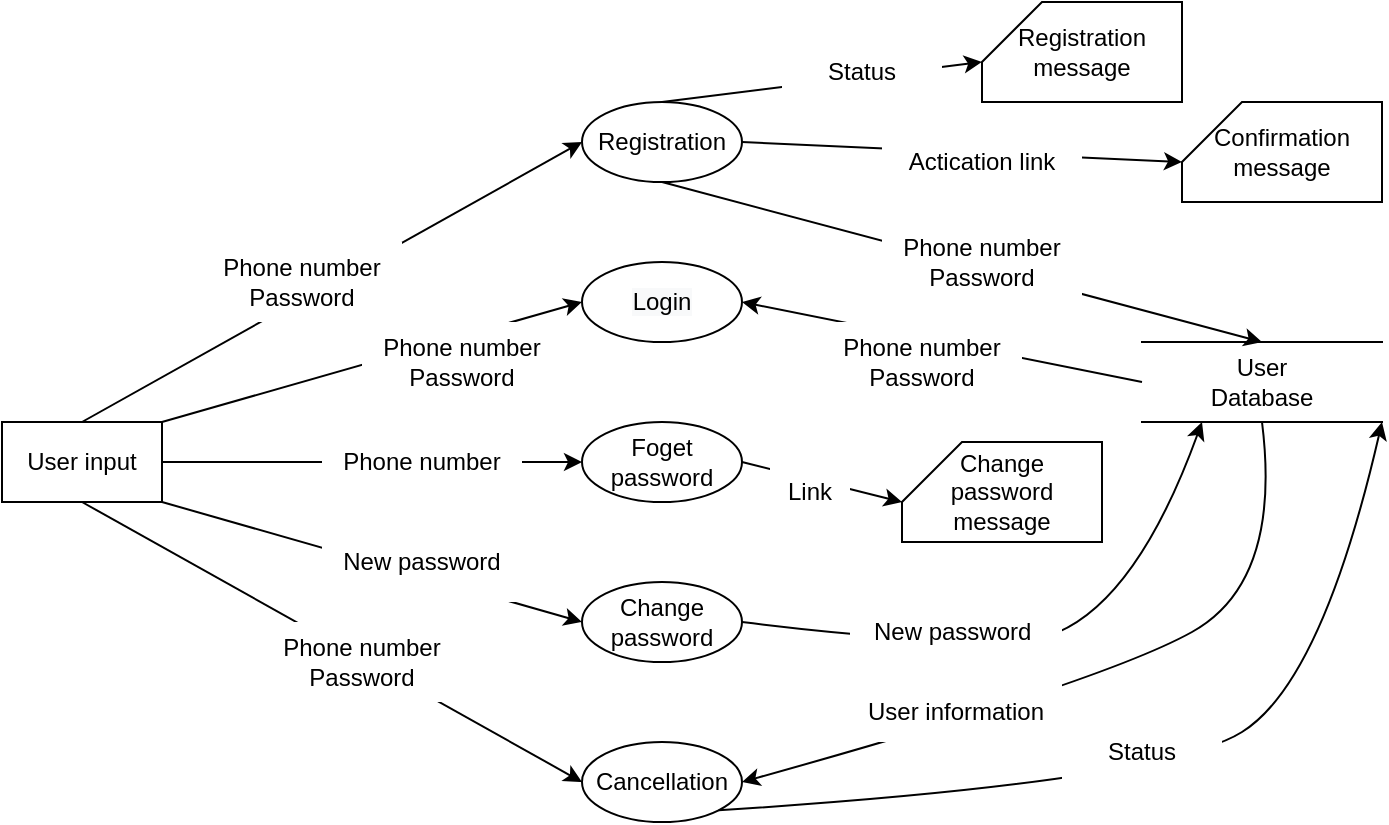 <mxfile version="16.5.6" type="device"><diagram id="ZYKYPTUtArtAIpvviir9" name="Page-1"><mxGraphModel dx="1038" dy="556" grid="1" gridSize="10" guides="1" tooltips="1" connect="1" arrows="1" fold="1" page="1" pageScale="1" pageWidth="827" pageHeight="1169" math="0" shadow="0"><root><mxCell id="0"/><mxCell id="1" parent="0"/><mxCell id="-BIoMh3MntZy6DF1cMNS-1" value="User input" style="rounded=0;whiteSpace=wrap;html=1;" vertex="1" parent="1"><mxGeometry x="30" y="280" width="80" height="40" as="geometry"/></mxCell><mxCell id="-BIoMh3MntZy6DF1cMNS-2" value="Registration" style="ellipse;whiteSpace=wrap;html=1;" vertex="1" parent="1"><mxGeometry x="320" y="120" width="80" height="40" as="geometry"/></mxCell><mxCell id="-BIoMh3MntZy6DF1cMNS-4" value="&#10;&#10;&lt;span style=&quot;color: rgb(0, 0, 0); font-family: helvetica; font-size: 12px; font-style: normal; font-weight: 400; letter-spacing: normal; text-align: center; text-indent: 0px; text-transform: none; word-spacing: 0px; background-color: rgb(248, 249, 250); display: inline; float: none;&quot;&gt;Login&lt;/span&gt;&#10;&#10;" style="ellipse;whiteSpace=wrap;html=1;" vertex="1" parent="1"><mxGeometry x="320" y="200" width="80" height="40" as="geometry"/></mxCell><mxCell id="-BIoMh3MntZy6DF1cMNS-5" value="Foget password" style="ellipse;whiteSpace=wrap;html=1;" vertex="1" parent="1"><mxGeometry x="320" y="280" width="80" height="40" as="geometry"/></mxCell><mxCell id="-BIoMh3MntZy6DF1cMNS-6" value="Change password" style="ellipse;whiteSpace=wrap;html=1;" vertex="1" parent="1"><mxGeometry x="320" y="360" width="80" height="40" as="geometry"/></mxCell><mxCell id="-BIoMh3MntZy6DF1cMNS-7" value="Cancellation" style="ellipse;whiteSpace=wrap;html=1;" vertex="1" parent="1"><mxGeometry x="320" y="440" width="80" height="40" as="geometry"/></mxCell><mxCell id="-BIoMh3MntZy6DF1cMNS-10" value="" style="endArrow=classic;html=1;rounded=0;entryX=0;entryY=0.5;entryDx=0;entryDy=0;exitX=0.5;exitY=0;exitDx=0;exitDy=0;" edge="1" parent="1" source="-BIoMh3MntZy6DF1cMNS-1" target="-BIoMh3MntZy6DF1cMNS-2"><mxGeometry relative="1" as="geometry"><mxPoint x="130" y="190" as="sourcePoint"/><mxPoint x="230" y="190" as="targetPoint"/></mxGeometry></mxCell><mxCell id="-BIoMh3MntZy6DF1cMNS-12" value="" style="endArrow=classic;html=1;rounded=0;entryX=0;entryY=0.5;entryDx=0;entryDy=0;exitX=1;exitY=0;exitDx=0;exitDy=0;" edge="1" parent="1" source="-BIoMh3MntZy6DF1cMNS-1" target="-BIoMh3MntZy6DF1cMNS-4"><mxGeometry relative="1" as="geometry"><mxPoint x="160" y="240" as="sourcePoint"/><mxPoint x="360" y="140" as="targetPoint"/></mxGeometry></mxCell><mxCell id="-BIoMh3MntZy6DF1cMNS-13" value="" style="endArrow=classic;html=1;rounded=0;entryX=0;entryY=0.5;entryDx=0;entryDy=0;exitX=1;exitY=0.5;exitDx=0;exitDy=0;" edge="1" parent="1" source="-BIoMh3MntZy6DF1cMNS-1" target="-BIoMh3MntZy6DF1cMNS-5"><mxGeometry relative="1" as="geometry"><mxPoint x="160" y="260" as="sourcePoint"/><mxPoint x="320" y="240" as="targetPoint"/></mxGeometry></mxCell><mxCell id="-BIoMh3MntZy6DF1cMNS-14" value="" style="endArrow=classic;html=1;rounded=0;entryX=0;entryY=0.5;entryDx=0;entryDy=0;exitX=1;exitY=1;exitDx=0;exitDy=0;" edge="1" parent="1" source="-BIoMh3MntZy6DF1cMNS-1" target="-BIoMh3MntZy6DF1cMNS-6"><mxGeometry relative="1" as="geometry"><mxPoint x="160" y="320" as="sourcePoint"/><mxPoint x="320" y="260" as="targetPoint"/></mxGeometry></mxCell><mxCell id="-BIoMh3MntZy6DF1cMNS-15" value="" style="endArrow=classic;html=1;rounded=0;entryX=0;entryY=0.5;entryDx=0;entryDy=0;exitX=0.5;exitY=1;exitDx=0;exitDy=0;" edge="1" parent="1" source="-BIoMh3MntZy6DF1cMNS-1" target="-BIoMh3MntZy6DF1cMNS-7"><mxGeometry relative="1" as="geometry"><mxPoint x="120" y="320" as="sourcePoint"/><mxPoint x="320" y="180" as="targetPoint"/></mxGeometry></mxCell><mxCell id="-BIoMh3MntZy6DF1cMNS-16" value="Phone number&lt;br&gt;Password" style="rounded=0;whiteSpace=wrap;html=1;strokeColor=none;fillColor=default;" vertex="1" parent="1"><mxGeometry x="130" y="190" width="100" height="40" as="geometry"/></mxCell><mxCell id="-BIoMh3MntZy6DF1cMNS-19" value="Phone number&lt;br&gt;Password" style="rounded=0;whiteSpace=wrap;html=1;strokeColor=none;fillColor=default;" vertex="1" parent="1"><mxGeometry x="210" y="230" width="100" height="40" as="geometry"/></mxCell><mxCell id="-BIoMh3MntZy6DF1cMNS-20" value="Phone number" style="rounded=0;whiteSpace=wrap;html=1;strokeColor=none;fillColor=default;" vertex="1" parent="1"><mxGeometry x="190" y="280" width="100" height="40" as="geometry"/></mxCell><mxCell id="-BIoMh3MntZy6DF1cMNS-21" value="New password" style="rounded=0;whiteSpace=wrap;html=1;strokeColor=none;fillColor=default;" vertex="1" parent="1"><mxGeometry x="190" y="330" width="100" height="40" as="geometry"/></mxCell><mxCell id="-BIoMh3MntZy6DF1cMNS-22" value="Phone number&lt;br&gt;Password" style="rounded=0;whiteSpace=wrap;html=1;strokeColor=none;fillColor=default;" vertex="1" parent="1"><mxGeometry x="160" y="380" width="100" height="40" as="geometry"/></mxCell><mxCell id="-BIoMh3MntZy6DF1cMNS-23" value="Registration message" style="shape=card;whiteSpace=wrap;html=1;strokeColor=default;fillColor=default;" vertex="1" parent="1"><mxGeometry x="520" y="70" width="100" height="50" as="geometry"/></mxCell><mxCell id="-BIoMh3MntZy6DF1cMNS-24" value="Confirmation message" style="shape=card;whiteSpace=wrap;html=1;strokeColor=default;fillColor=default;" vertex="1" parent="1"><mxGeometry x="620" y="120" width="100" height="50" as="geometry"/></mxCell><mxCell id="-BIoMh3MntZy6DF1cMNS-25" value="User&lt;br&gt;Database" style="shape=partialRectangle;whiteSpace=wrap;html=1;left=0;right=0;fillColor=none;strokeColor=default;" vertex="1" parent="1"><mxGeometry x="600" y="240" width="120" height="40" as="geometry"/></mxCell><mxCell id="-BIoMh3MntZy6DF1cMNS-26" value="" style="endArrow=classic;html=1;rounded=0;entryX=0;entryY=0;entryDx=0;entryDy=30;entryPerimeter=0;exitX=0.5;exitY=0;exitDx=0;exitDy=0;" edge="1" parent="1" source="-BIoMh3MntZy6DF1cMNS-2" target="-BIoMh3MntZy6DF1cMNS-23"><mxGeometry relative="1" as="geometry"><mxPoint x="420" y="60" as="sourcePoint"/><mxPoint x="610" y="-20" as="targetPoint"/></mxGeometry></mxCell><mxCell id="-BIoMh3MntZy6DF1cMNS-27" value="" style="endArrow=classic;html=1;rounded=0;entryX=0;entryY=0;entryDx=0;entryDy=30;entryPerimeter=0;exitX=1;exitY=0.5;exitDx=0;exitDy=0;" edge="1" parent="1" source="-BIoMh3MntZy6DF1cMNS-2" target="-BIoMh3MntZy6DF1cMNS-24"><mxGeometry relative="1" as="geometry"><mxPoint x="430" y="160" as="sourcePoint"/><mxPoint x="560" y="120" as="targetPoint"/></mxGeometry></mxCell><mxCell id="-BIoMh3MntZy6DF1cMNS-28" value="" style="endArrow=classic;html=1;rounded=0;entryX=0.5;entryY=0;entryDx=0;entryDy=0;exitX=0.5;exitY=1;exitDx=0;exitDy=0;" edge="1" parent="1" source="-BIoMh3MntZy6DF1cMNS-2" target="-BIoMh3MntZy6DF1cMNS-25"><mxGeometry relative="1" as="geometry"><mxPoint x="400" y="170" as="sourcePoint"/><mxPoint x="620" y="180" as="targetPoint"/></mxGeometry></mxCell><mxCell id="-BIoMh3MntZy6DF1cMNS-29" value="" style="endArrow=classic;html=1;rounded=0;entryX=1;entryY=0.5;entryDx=0;entryDy=0;exitX=0;exitY=0.5;exitDx=0;exitDy=0;" edge="1" parent="1" source="-BIoMh3MntZy6DF1cMNS-25" target="-BIoMh3MntZy6DF1cMNS-4"><mxGeometry relative="1" as="geometry"><mxPoint x="490" y="310" as="sourcePoint"/><mxPoint x="790" y="390" as="targetPoint"/></mxGeometry></mxCell><mxCell id="-BIoMh3MntZy6DF1cMNS-32" value="Change &lt;br&gt;password&lt;br&gt;message" style="shape=card;whiteSpace=wrap;html=1;strokeColor=default;fillColor=default;" vertex="1" parent="1"><mxGeometry x="480" y="290" width="100" height="50" as="geometry"/></mxCell><mxCell id="-BIoMh3MntZy6DF1cMNS-33" value="" style="endArrow=classic;html=1;rounded=0;entryX=0;entryY=0;entryDx=0;entryDy=30;exitX=1;exitY=0.5;exitDx=0;exitDy=0;entryPerimeter=0;" edge="1" parent="1" source="-BIoMh3MntZy6DF1cMNS-5" target="-BIoMh3MntZy6DF1cMNS-32"><mxGeometry relative="1" as="geometry"><mxPoint x="370" y="170" as="sourcePoint"/><mxPoint x="670" y="250" as="targetPoint"/></mxGeometry></mxCell><mxCell id="-BIoMh3MntZy6DF1cMNS-34" value="" style="curved=1;endArrow=classic;html=1;rounded=0;exitX=1;exitY=0.5;exitDx=0;exitDy=0;entryX=0.25;entryY=1;entryDx=0;entryDy=0;" edge="1" parent="1" source="-BIoMh3MntZy6DF1cMNS-6" target="-BIoMh3MntZy6DF1cMNS-25"><mxGeometry width="50" height="50" relative="1" as="geometry"><mxPoint x="430" y="390" as="sourcePoint"/><mxPoint x="650" y="340" as="targetPoint"/><Array as="points"><mxPoint x="480" y="390"/><mxPoint x="590" y="390"/></Array></mxGeometry></mxCell><mxCell id="-BIoMh3MntZy6DF1cMNS-35" value="" style="curved=1;endArrow=classic;html=1;rounded=0;exitX=0.5;exitY=1;exitDx=0;exitDy=0;entryX=1;entryY=0.5;entryDx=0;entryDy=0;" edge="1" parent="1" source="-BIoMh3MntZy6DF1cMNS-25" target="-BIoMh3MntZy6DF1cMNS-7"><mxGeometry width="50" height="50" relative="1" as="geometry"><mxPoint x="410" y="390" as="sourcePoint"/><mxPoint x="640" y="290" as="targetPoint"/><Array as="points"><mxPoint x="670" y="360"/><mxPoint x="580" y="410"/></Array></mxGeometry></mxCell><mxCell id="-BIoMh3MntZy6DF1cMNS-36" value="" style="curved=1;endArrow=classic;html=1;rounded=0;exitX=1;exitY=1;exitDx=0;exitDy=0;entryX=1;entryY=1;entryDx=0;entryDy=0;" edge="1" parent="1" source="-BIoMh3MntZy6DF1cMNS-7" target="-BIoMh3MntZy6DF1cMNS-25"><mxGeometry width="50" height="50" relative="1" as="geometry"><mxPoint x="410" y="390" as="sourcePoint"/><mxPoint x="640" y="290" as="targetPoint"/><Array as="points"><mxPoint x="610" y="460"/><mxPoint x="690" y="410"/></Array></mxGeometry></mxCell><mxCell id="-BIoMh3MntZy6DF1cMNS-37" value="Status" style="rounded=0;whiteSpace=wrap;html=1;strokeColor=none;fillColor=default;" vertex="1" parent="1"><mxGeometry x="420" y="90" width="80" height="30" as="geometry"/></mxCell><mxCell id="-BIoMh3MntZy6DF1cMNS-38" value="Actication link" style="rounded=0;whiteSpace=wrap;html=1;strokeColor=none;fillColor=default;" vertex="1" parent="1"><mxGeometry x="470" y="130" width="100" height="40" as="geometry"/></mxCell><mxCell id="-BIoMh3MntZy6DF1cMNS-40" value="Phone number&lt;br&gt;Password" style="rounded=0;whiteSpace=wrap;html=1;strokeColor=none;fillColor=default;" vertex="1" parent="1"><mxGeometry x="470" y="180" width="100" height="40" as="geometry"/></mxCell><mxCell id="-BIoMh3MntZy6DF1cMNS-41" value="Phone number&lt;br&gt;Password" style="rounded=0;whiteSpace=wrap;html=1;strokeColor=none;fillColor=default;" vertex="1" parent="1"><mxGeometry x="440" y="230" width="100" height="40" as="geometry"/></mxCell><mxCell id="-BIoMh3MntZy6DF1cMNS-43" value="Link" style="rounded=0;whiteSpace=wrap;html=1;strokeColor=none;fillColor=default;" vertex="1" parent="1"><mxGeometry x="414" y="300" width="40" height="30" as="geometry"/></mxCell><mxCell id="-BIoMh3MntZy6DF1cMNS-44" value="New password&amp;nbsp;" style="rounded=0;whiteSpace=wrap;html=1;strokeColor=none;fillColor=default;" vertex="1" parent="1"><mxGeometry x="454" y="370" width="106" height="30" as="geometry"/></mxCell><mxCell id="-BIoMh3MntZy6DF1cMNS-46" value="User information" style="rounded=0;whiteSpace=wrap;html=1;strokeColor=none;fillColor=default;" vertex="1" parent="1"><mxGeometry x="454" y="410" width="106" height="30" as="geometry"/></mxCell><mxCell id="-BIoMh3MntZy6DF1cMNS-47" value="Status" style="rounded=0;whiteSpace=wrap;html=1;strokeColor=none;fillColor=default;" vertex="1" parent="1"><mxGeometry x="560" y="430" width="80" height="30" as="geometry"/></mxCell></root></mxGraphModel></diagram></mxfile>